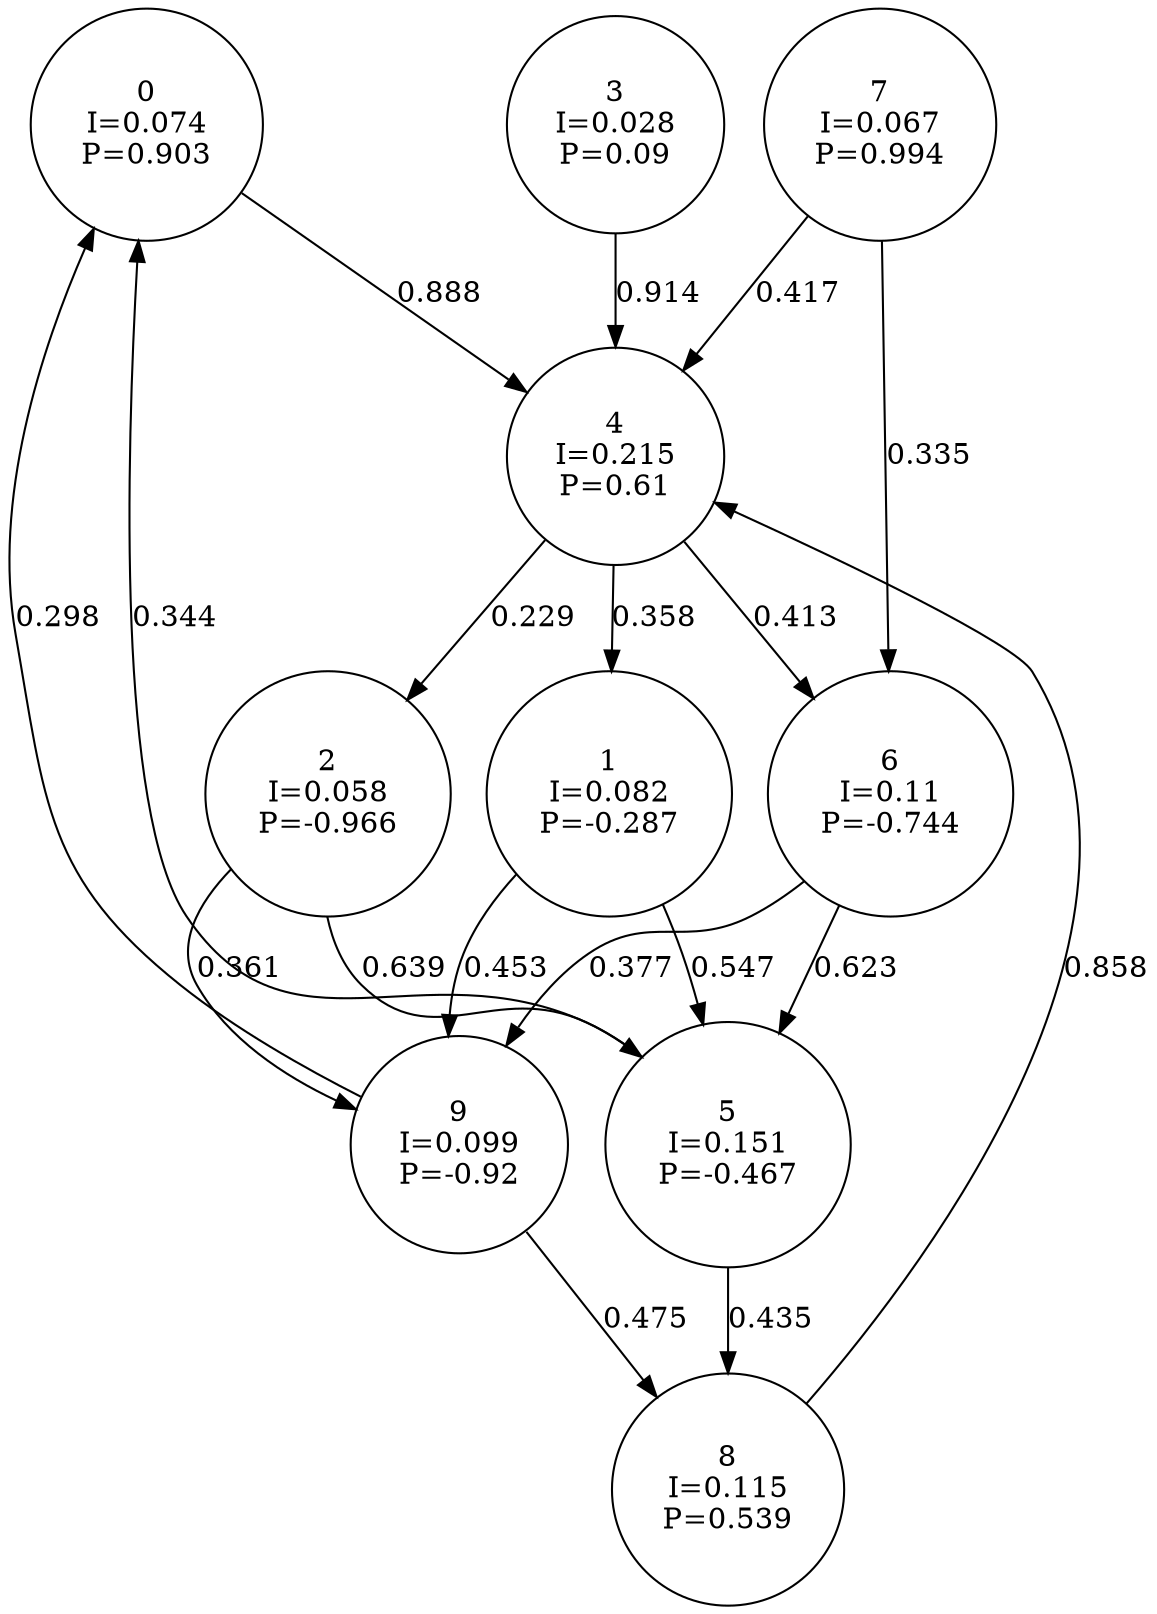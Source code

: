 digraph a {
0 [shape=circle, label="0\nI=0.074\nP=0.903"];
	0 -> 4 [label="0.888"];
1 [shape=circle, label="1\nI=0.082\nP=-0.287"];
	1 -> 5 [label="0.547"];
	1 -> 9 [label="0.453"];
2 [shape=circle, label="2\nI=0.058\nP=-0.966"];
	2 -> 5 [label="0.639"];
	2 -> 9 [label="0.361"];
3 [shape=circle, label="3\nI=0.028\nP=0.09"];
	3 -> 4 [label="0.914"];
4 [shape=circle, label="4\nI=0.215\nP=0.61"];
	4 -> 1 [label="0.358"];
	4 -> 2 [label="0.229"];
	4 -> 6 [label="0.413"];
5 [shape=circle, label="5\nI=0.151\nP=-0.467"];
	5 -> 0 [label="0.344"];
	5 -> 8 [label="0.435"];
6 [shape=circle, label="6\nI=0.11\nP=-0.744"];
	6 -> 5 [label="0.623"];
	6 -> 9 [label="0.377"];
7 [shape=circle, label="7\nI=0.067\nP=0.994"];
	7 -> 4 [label="0.417"];
	7 -> 6 [label="0.335"];
8 [shape=circle, label="8\nI=0.115\nP=0.539"];
	8 -> 4 [label="0.858"];
9 [shape=circle, label="9\nI=0.099\nP=-0.92"];
	9 -> 0 [label="0.298"];
	9 -> 8 [label="0.475"];
}